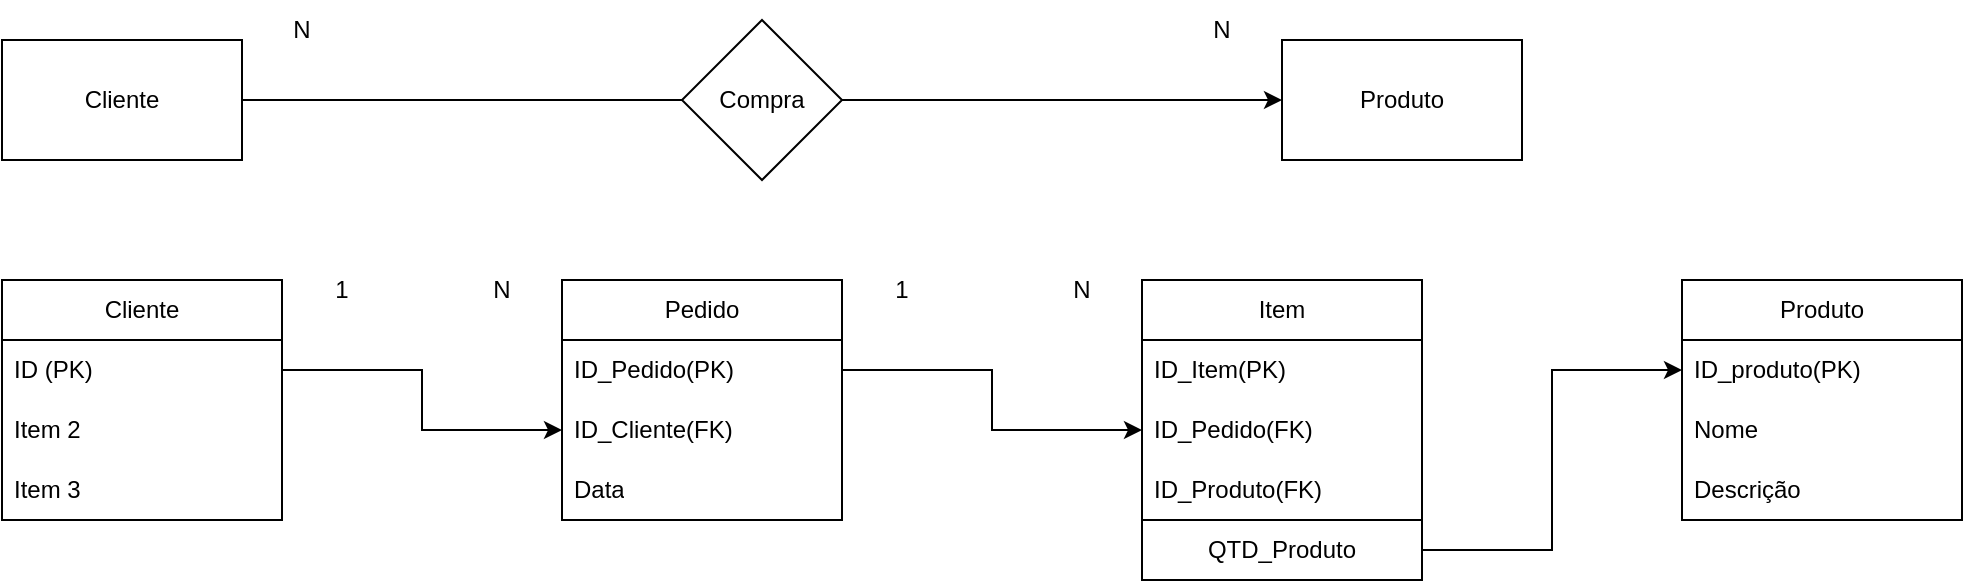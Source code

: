 <mxfile version="21.1.5" type="github">
  <diagram name="Página-1" id="_WVhR8165c7e4wq8A7F4">
    <mxGraphModel dx="839" dy="492" grid="1" gridSize="10" guides="1" tooltips="1" connect="1" arrows="1" fold="1" page="1" pageScale="1" pageWidth="827" pageHeight="1169" math="0" shadow="0">
      <root>
        <mxCell id="0" />
        <mxCell id="1" parent="0" />
        <mxCell id="t2D2aJ_7iPSKU6gMdwXy-12" style="edgeStyle=orthogonalEdgeStyle;rounded=0;orthogonalLoop=1;jettySize=auto;html=1;exitX=1;exitY=0.5;exitDx=0;exitDy=0;" parent="1" source="t2D2aJ_7iPSKU6gMdwXy-1" target="t2D2aJ_7iPSKU6gMdwXy-10" edge="1">
          <mxGeometry relative="1" as="geometry" />
        </mxCell>
        <mxCell id="t2D2aJ_7iPSKU6gMdwXy-1" value="" style="rounded=0;whiteSpace=wrap;html=1;" parent="1" vertex="1">
          <mxGeometry y="120" width="120" height="60" as="geometry" />
        </mxCell>
        <mxCell id="t2D2aJ_7iPSKU6gMdwXy-7" value="" style="rhombus;whiteSpace=wrap;html=1;" parent="1" vertex="1">
          <mxGeometry x="340" y="110" width="80" height="80" as="geometry" />
        </mxCell>
        <mxCell id="t2D2aJ_7iPSKU6gMdwXy-10" value="" style="rounded=0;whiteSpace=wrap;html=1;" parent="1" vertex="1">
          <mxGeometry x="640" y="120" width="120" height="60" as="geometry" />
        </mxCell>
        <mxCell id="t2D2aJ_7iPSKU6gMdwXy-14" value="Cliente" style="text;html=1;strokeColor=none;fillColor=none;align=center;verticalAlign=middle;whiteSpace=wrap;rounded=0;" parent="1" vertex="1">
          <mxGeometry x="30" y="135" width="60" height="30" as="geometry" />
        </mxCell>
        <mxCell id="t2D2aJ_7iPSKU6gMdwXy-15" value="Compra" style="text;html=1;strokeColor=none;fillColor=none;align=center;verticalAlign=middle;whiteSpace=wrap;rounded=0;" parent="1" vertex="1">
          <mxGeometry x="350" y="135" width="60" height="30" as="geometry" />
        </mxCell>
        <mxCell id="t2D2aJ_7iPSKU6gMdwXy-16" value="Produto" style="text;html=1;strokeColor=none;fillColor=none;align=center;verticalAlign=middle;whiteSpace=wrap;rounded=0;" parent="1" vertex="1">
          <mxGeometry x="670" y="135" width="60" height="30" as="geometry" />
        </mxCell>
        <mxCell id="t2D2aJ_7iPSKU6gMdwXy-17" value="N" style="text;html=1;strokeColor=none;fillColor=none;align=center;verticalAlign=middle;whiteSpace=wrap;rounded=0;" parent="1" vertex="1">
          <mxGeometry x="120" y="100" width="60" height="30" as="geometry" />
        </mxCell>
        <mxCell id="t2D2aJ_7iPSKU6gMdwXy-18" value="N" style="text;html=1;strokeColor=none;fillColor=none;align=center;verticalAlign=middle;whiteSpace=wrap;rounded=0;" parent="1" vertex="1">
          <mxGeometry x="580" y="100" width="60" height="30" as="geometry" />
        </mxCell>
        <mxCell id="t2D2aJ_7iPSKU6gMdwXy-19" value="Cliente" style="swimlane;fontStyle=0;childLayout=stackLayout;horizontal=1;startSize=30;horizontalStack=0;resizeParent=1;resizeParentMax=0;resizeLast=0;collapsible=1;marginBottom=0;whiteSpace=wrap;html=1;" parent="1" vertex="1">
          <mxGeometry y="240" width="140" height="120" as="geometry" />
        </mxCell>
        <mxCell id="t2D2aJ_7iPSKU6gMdwXy-20" value="ID (PK)" style="text;strokeColor=none;fillColor=none;align=left;verticalAlign=middle;spacingLeft=4;spacingRight=4;overflow=hidden;points=[[0,0.5],[1,0.5]];portConstraint=eastwest;rotatable=0;whiteSpace=wrap;html=1;" parent="t2D2aJ_7iPSKU6gMdwXy-19" vertex="1">
          <mxGeometry y="30" width="140" height="30" as="geometry" />
        </mxCell>
        <mxCell id="t2D2aJ_7iPSKU6gMdwXy-21" value="Item 2" style="text;strokeColor=none;fillColor=none;align=left;verticalAlign=middle;spacingLeft=4;spacingRight=4;overflow=hidden;points=[[0,0.5],[1,0.5]];portConstraint=eastwest;rotatable=0;whiteSpace=wrap;html=1;" parent="t2D2aJ_7iPSKU6gMdwXy-19" vertex="1">
          <mxGeometry y="60" width="140" height="30" as="geometry" />
        </mxCell>
        <mxCell id="t2D2aJ_7iPSKU6gMdwXy-22" value="Item 3" style="text;strokeColor=none;fillColor=none;align=left;verticalAlign=middle;spacingLeft=4;spacingRight=4;overflow=hidden;points=[[0,0.5],[1,0.5]];portConstraint=eastwest;rotatable=0;whiteSpace=wrap;html=1;" parent="t2D2aJ_7iPSKU6gMdwXy-19" vertex="1">
          <mxGeometry y="90" width="140" height="30" as="geometry" />
        </mxCell>
        <mxCell id="t2D2aJ_7iPSKU6gMdwXy-23" value="Pedido" style="swimlane;fontStyle=0;childLayout=stackLayout;horizontal=1;startSize=30;horizontalStack=0;resizeParent=1;resizeParentMax=0;resizeLast=0;collapsible=1;marginBottom=0;whiteSpace=wrap;html=1;" parent="1" vertex="1">
          <mxGeometry x="280" y="240" width="140" height="120" as="geometry" />
        </mxCell>
        <mxCell id="t2D2aJ_7iPSKU6gMdwXy-24" value="ID_Pedido(PK)" style="text;strokeColor=none;fillColor=none;align=left;verticalAlign=middle;spacingLeft=4;spacingRight=4;overflow=hidden;points=[[0,0.5],[1,0.5]];portConstraint=eastwest;rotatable=0;whiteSpace=wrap;html=1;" parent="t2D2aJ_7iPSKU6gMdwXy-23" vertex="1">
          <mxGeometry y="30" width="140" height="30" as="geometry" />
        </mxCell>
        <mxCell id="t2D2aJ_7iPSKU6gMdwXy-25" value="ID_Cliente(FK)" style="text;strokeColor=none;fillColor=none;align=left;verticalAlign=middle;spacingLeft=4;spacingRight=4;overflow=hidden;points=[[0,0.5],[1,0.5]];portConstraint=eastwest;rotatable=0;whiteSpace=wrap;html=1;" parent="t2D2aJ_7iPSKU6gMdwXy-23" vertex="1">
          <mxGeometry y="60" width="140" height="30" as="geometry" />
        </mxCell>
        <mxCell id="t2D2aJ_7iPSKU6gMdwXy-26" value="Data" style="text;strokeColor=none;fillColor=none;align=left;verticalAlign=middle;spacingLeft=4;spacingRight=4;overflow=hidden;points=[[0,0.5],[1,0.5]];portConstraint=eastwest;rotatable=0;whiteSpace=wrap;html=1;" parent="t2D2aJ_7iPSKU6gMdwXy-23" vertex="1">
          <mxGeometry y="90" width="140" height="30" as="geometry" />
        </mxCell>
        <mxCell id="t2D2aJ_7iPSKU6gMdwXy-28" value="1" style="text;html=1;strokeColor=none;fillColor=none;align=center;verticalAlign=middle;whiteSpace=wrap;rounded=0;" parent="1" vertex="1">
          <mxGeometry x="140" y="230" width="60" height="30" as="geometry" />
        </mxCell>
        <mxCell id="t2D2aJ_7iPSKU6gMdwXy-29" value="N" style="text;html=1;strokeColor=none;fillColor=none;align=center;verticalAlign=middle;whiteSpace=wrap;rounded=0;" parent="1" vertex="1">
          <mxGeometry x="220" y="230" width="60" height="30" as="geometry" />
        </mxCell>
        <mxCell id="t2D2aJ_7iPSKU6gMdwXy-37" style="edgeStyle=orthogonalEdgeStyle;rounded=0;orthogonalLoop=1;jettySize=auto;html=1;entryX=0;entryY=0.5;entryDx=0;entryDy=0;" parent="1" source="t2D2aJ_7iPSKU6gMdwXy-20" target="t2D2aJ_7iPSKU6gMdwXy-25" edge="1">
          <mxGeometry relative="1" as="geometry" />
        </mxCell>
        <mxCell id="ZVHBiKVrnCDrfxwEOrnV-1" value="Item" style="swimlane;fontStyle=0;childLayout=stackLayout;horizontal=1;startSize=30;horizontalStack=0;resizeParent=1;resizeParentMax=0;resizeLast=0;collapsible=1;marginBottom=0;whiteSpace=wrap;html=1;strokeWidth=1;swimlaneFillColor=default;absoluteArcSize=0;" vertex="1" parent="1">
          <mxGeometry x="570" y="240" width="140" height="120" as="geometry" />
        </mxCell>
        <mxCell id="ZVHBiKVrnCDrfxwEOrnV-2" value="ID_Item(PK)" style="text;strokeColor=none;fillColor=none;align=left;verticalAlign=middle;spacingLeft=4;spacingRight=4;overflow=hidden;points=[[0,0.5],[1,0.5]];portConstraint=eastwest;rotatable=0;whiteSpace=wrap;html=1;" vertex="1" parent="ZVHBiKVrnCDrfxwEOrnV-1">
          <mxGeometry y="30" width="140" height="30" as="geometry" />
        </mxCell>
        <mxCell id="ZVHBiKVrnCDrfxwEOrnV-3" value="ID_Pedido(FK)" style="text;strokeColor=none;fillColor=none;align=left;verticalAlign=middle;spacingLeft=4;spacingRight=4;overflow=hidden;points=[[0,0.5],[1,0.5]];portConstraint=eastwest;rotatable=0;whiteSpace=wrap;html=1;" vertex="1" parent="ZVHBiKVrnCDrfxwEOrnV-1">
          <mxGeometry y="60" width="140" height="30" as="geometry" />
        </mxCell>
        <mxCell id="ZVHBiKVrnCDrfxwEOrnV-4" value="ID_Produto(FK)" style="text;strokeColor=none;fillColor=none;align=left;verticalAlign=middle;spacingLeft=4;spacingRight=4;overflow=hidden;points=[[0,0.5],[1,0.5]];portConstraint=eastwest;rotatable=0;whiteSpace=wrap;html=1;" vertex="1" parent="ZVHBiKVrnCDrfxwEOrnV-1">
          <mxGeometry y="90" width="140" height="30" as="geometry" />
        </mxCell>
        <mxCell id="ZVHBiKVrnCDrfxwEOrnV-14" value="Produto" style="swimlane;fontStyle=0;childLayout=stackLayout;horizontal=1;startSize=30;horizontalStack=0;resizeParent=1;resizeParentMax=0;resizeLast=0;collapsible=1;marginBottom=0;whiteSpace=wrap;html=1;" vertex="1" parent="1">
          <mxGeometry x="840" y="240" width="140" height="120" as="geometry" />
        </mxCell>
        <mxCell id="ZVHBiKVrnCDrfxwEOrnV-15" value="ID_produto(PK)" style="text;strokeColor=none;fillColor=none;align=left;verticalAlign=middle;spacingLeft=4;spacingRight=4;overflow=hidden;points=[[0,0.5],[1,0.5]];portConstraint=eastwest;rotatable=0;whiteSpace=wrap;html=1;" vertex="1" parent="ZVHBiKVrnCDrfxwEOrnV-14">
          <mxGeometry y="30" width="140" height="30" as="geometry" />
        </mxCell>
        <mxCell id="ZVHBiKVrnCDrfxwEOrnV-16" value="Nome" style="text;strokeColor=none;fillColor=none;align=left;verticalAlign=middle;spacingLeft=4;spacingRight=4;overflow=hidden;points=[[0,0.5],[1,0.5]];portConstraint=eastwest;rotatable=0;whiteSpace=wrap;html=1;" vertex="1" parent="ZVHBiKVrnCDrfxwEOrnV-14">
          <mxGeometry y="60" width="140" height="30" as="geometry" />
        </mxCell>
        <mxCell id="ZVHBiKVrnCDrfxwEOrnV-17" value="Descrição" style="text;strokeColor=none;fillColor=none;align=left;verticalAlign=middle;spacingLeft=4;spacingRight=4;overflow=hidden;points=[[0,0.5],[1,0.5]];portConstraint=eastwest;rotatable=0;whiteSpace=wrap;html=1;" vertex="1" parent="ZVHBiKVrnCDrfxwEOrnV-14">
          <mxGeometry y="90" width="140" height="30" as="geometry" />
        </mxCell>
        <mxCell id="ZVHBiKVrnCDrfxwEOrnV-20" style="edgeStyle=orthogonalEdgeStyle;rounded=0;orthogonalLoop=1;jettySize=auto;html=1;exitX=1;exitY=0.5;exitDx=0;exitDy=0;entryX=0;entryY=0.5;entryDx=0;entryDy=0;" edge="1" parent="1" source="t2D2aJ_7iPSKU6gMdwXy-24" target="ZVHBiKVrnCDrfxwEOrnV-3">
          <mxGeometry relative="1" as="geometry" />
        </mxCell>
        <mxCell id="ZVHBiKVrnCDrfxwEOrnV-21" value="1" style="text;html=1;strokeColor=none;fillColor=none;align=center;verticalAlign=middle;whiteSpace=wrap;rounded=0;" vertex="1" parent="1">
          <mxGeometry x="420" y="230" width="60" height="30" as="geometry" />
        </mxCell>
        <mxCell id="ZVHBiKVrnCDrfxwEOrnV-22" value="N" style="text;html=1;strokeColor=none;fillColor=none;align=center;verticalAlign=middle;whiteSpace=wrap;rounded=0;" vertex="1" parent="1">
          <mxGeometry x="510" y="230" width="60" height="30" as="geometry" />
        </mxCell>
        <mxCell id="ZVHBiKVrnCDrfxwEOrnV-27" style="edgeStyle=orthogonalEdgeStyle;rounded=0;orthogonalLoop=1;jettySize=auto;html=1;exitX=1;exitY=0.5;exitDx=0;exitDy=0;entryX=0;entryY=0.5;entryDx=0;entryDy=0;" edge="1" parent="1" source="ZVHBiKVrnCDrfxwEOrnV-25" target="ZVHBiKVrnCDrfxwEOrnV-15">
          <mxGeometry relative="1" as="geometry" />
        </mxCell>
        <mxCell id="ZVHBiKVrnCDrfxwEOrnV-25" value="QTD_Produto" style="rounded=0;whiteSpace=wrap;html=1;" vertex="1" parent="1">
          <mxGeometry x="570" y="360" width="140" height="30" as="geometry" />
        </mxCell>
      </root>
    </mxGraphModel>
  </diagram>
</mxfile>
